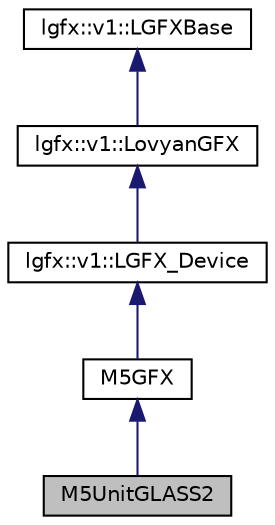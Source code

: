 digraph "M5UnitGLASS2"
{
 // LATEX_PDF_SIZE
  edge [fontname="Helvetica",fontsize="10",labelfontname="Helvetica",labelfontsize="10"];
  node [fontname="Helvetica",fontsize="10",shape=record];
  Node1 [label="M5UnitGLASS2",height=0.2,width=0.4,color="black", fillcolor="grey75", style="filled", fontcolor="black",tooltip=" "];
  Node2 -> Node1 [dir="back",color="midnightblue",fontsize="10",style="solid",fontname="Helvetica"];
  Node2 [label="M5GFX",height=0.2,width=0.4,color="black", fillcolor="white", style="filled",URL="$d2/ddb/classm5gfx_1_1M5GFX.html",tooltip=" "];
  Node3 -> Node2 [dir="back",color="midnightblue",fontsize="10",style="solid",fontname="Helvetica"];
  Node3 [label="lgfx::v1::LGFX_Device",height=0.2,width=0.4,color="black", fillcolor="white", style="filled",URL="$d2/d7d/classlgfx_1_1v1_1_1LGFX__Device.html",tooltip=" "];
  Node4 -> Node3 [dir="back",color="midnightblue",fontsize="10",style="solid",fontname="Helvetica"];
  Node4 [label="lgfx::v1::LovyanGFX",height=0.2,width=0.4,color="black", fillcolor="white", style="filled",URL="$dd/d26/classlgfx_1_1v1_1_1LovyanGFX.html",tooltip="LovyanGFX class. that depend on the include order of the environment, such as file system,..."];
  Node5 -> Node4 [dir="back",color="midnightblue",fontsize="10",style="solid",fontname="Helvetica"];
  Node5 [label="lgfx::v1::LGFXBase",height=0.2,width=0.4,color="black", fillcolor="white", style="filled",URL="$d5/dfe/classlgfx_1_1v1_1_1LGFXBase.html",tooltip=" "];
}
